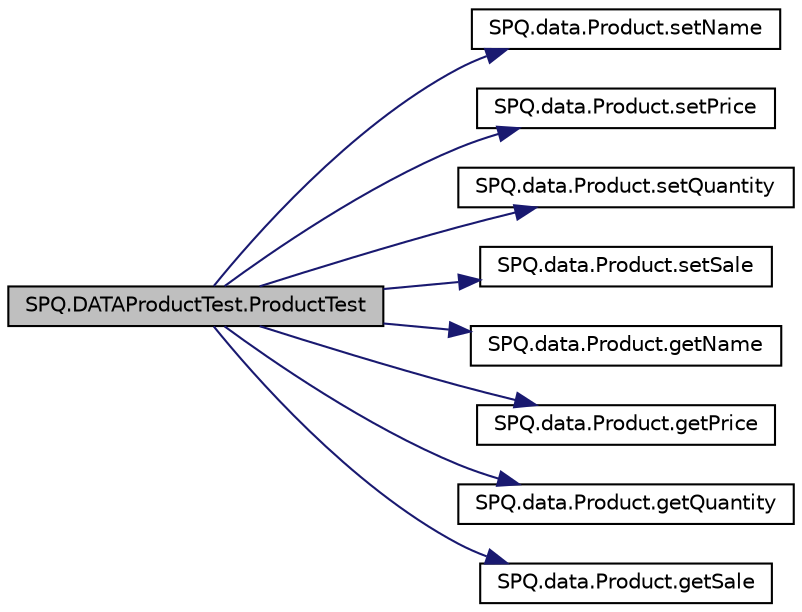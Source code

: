 digraph "SPQ.DATAProductTest.ProductTest"
{
  edge [fontname="Helvetica",fontsize="10",labelfontname="Helvetica",labelfontsize="10"];
  node [fontname="Helvetica",fontsize="10",shape=record];
  rankdir="LR";
  Node3 [label="SPQ.DATAProductTest.ProductTest",height=0.2,width=0.4,color="black", fillcolor="grey75", style="filled", fontcolor="black"];
  Node3 -> Node4 [color="midnightblue",fontsize="10",style="solid",fontname="Helvetica"];
  Node4 [label="SPQ.data.Product.setName",height=0.2,width=0.4,color="black", fillcolor="white", style="filled",URL="$class_s_p_q_1_1data_1_1_product.html#a257a5e290694db0588a9ac9aad598360"];
  Node3 -> Node5 [color="midnightblue",fontsize="10",style="solid",fontname="Helvetica"];
  Node5 [label="SPQ.data.Product.setPrice",height=0.2,width=0.4,color="black", fillcolor="white", style="filled",URL="$class_s_p_q_1_1data_1_1_product.html#a6a12ed828fa7745b6bc8f5f2bc5dd014"];
  Node3 -> Node6 [color="midnightblue",fontsize="10",style="solid",fontname="Helvetica"];
  Node6 [label="SPQ.data.Product.setQuantity",height=0.2,width=0.4,color="black", fillcolor="white", style="filled",URL="$class_s_p_q_1_1data_1_1_product.html#a057c7298cb6575a0d709f3fe2bf73ea7"];
  Node3 -> Node7 [color="midnightblue",fontsize="10",style="solid",fontname="Helvetica"];
  Node7 [label="SPQ.data.Product.setSale",height=0.2,width=0.4,color="black", fillcolor="white", style="filled",URL="$class_s_p_q_1_1data_1_1_product.html#ab7714f5e5a6f1b0a293ad7140c351c3c"];
  Node3 -> Node8 [color="midnightblue",fontsize="10",style="solid",fontname="Helvetica"];
  Node8 [label="SPQ.data.Product.getName",height=0.2,width=0.4,color="black", fillcolor="white", style="filled",URL="$class_s_p_q_1_1data_1_1_product.html#a03b62c19f01f4c231b742de9eba2ed25"];
  Node3 -> Node9 [color="midnightblue",fontsize="10",style="solid",fontname="Helvetica"];
  Node9 [label="SPQ.data.Product.getPrice",height=0.2,width=0.4,color="black", fillcolor="white", style="filled",URL="$class_s_p_q_1_1data_1_1_product.html#ad8200addd74d2e3b6ea9cfff4e8b8c7e"];
  Node3 -> Node10 [color="midnightblue",fontsize="10",style="solid",fontname="Helvetica"];
  Node10 [label="SPQ.data.Product.getQuantity",height=0.2,width=0.4,color="black", fillcolor="white", style="filled",URL="$class_s_p_q_1_1data_1_1_product.html#a1bcbc2a00b31563677cea1ab4cb8095c"];
  Node3 -> Node11 [color="midnightblue",fontsize="10",style="solid",fontname="Helvetica"];
  Node11 [label="SPQ.data.Product.getSale",height=0.2,width=0.4,color="black", fillcolor="white", style="filled",URL="$class_s_p_q_1_1data_1_1_product.html#a07ba2dea61bb96215609776cc4d7058d"];
}
